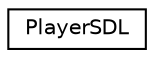 digraph "Graphical Class Hierarchy"
{
 // LATEX_PDF_SIZE
  edge [fontname="Helvetica",fontsize="10",labelfontname="Helvetica",labelfontsize="10"];
  node [fontname="Helvetica",fontsize="10",shape=record];
  rankdir="LR";
  Node0 [label="PlayerSDL",height=0.2,width=0.4,color="black", fillcolor="white", style="filled",URL="$classPlayerSDL.html",tooltip=" "];
}
